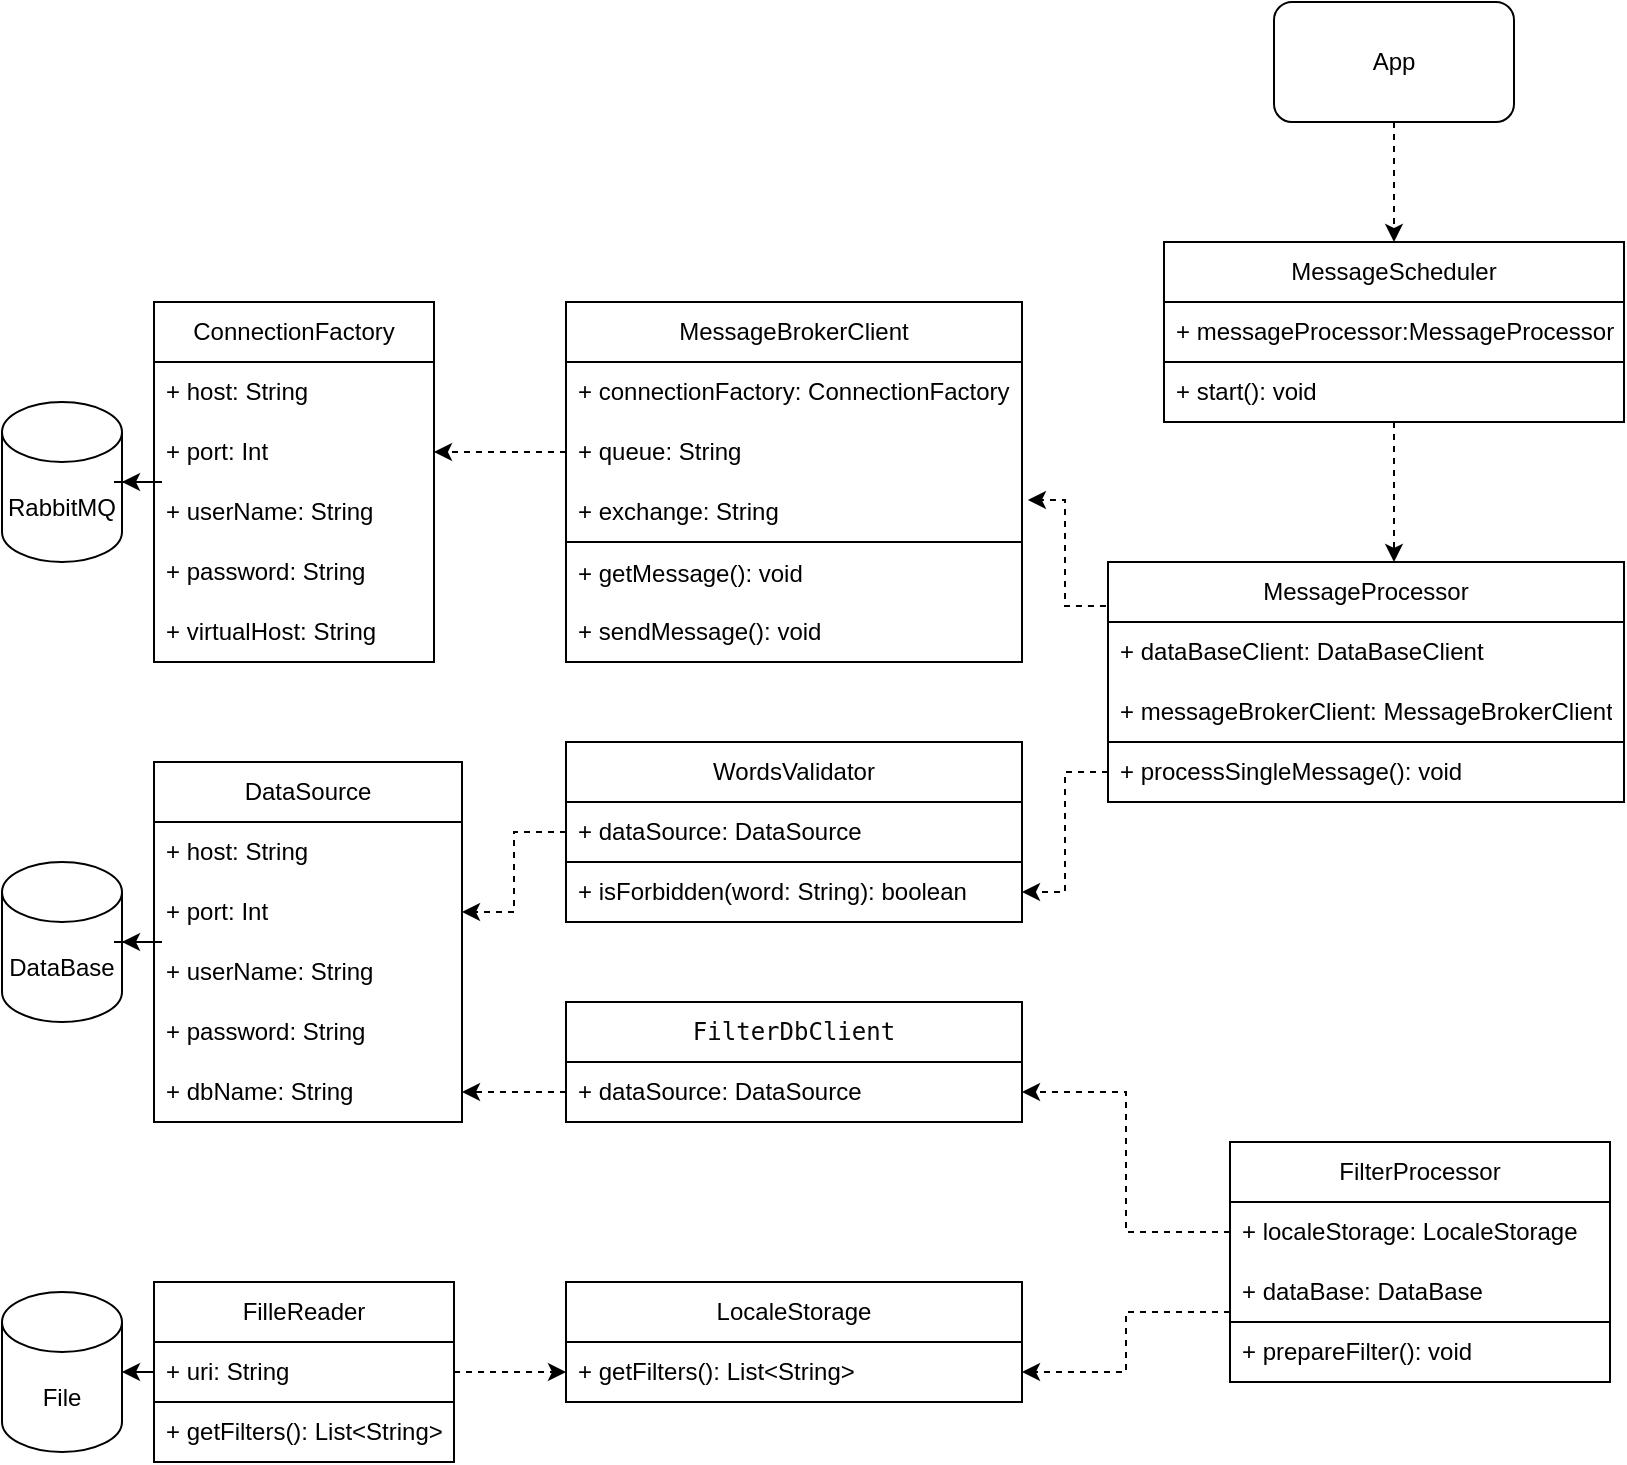 <mxfile version="21.1.2" type="device">
  <diagram name="Страница 1" id="-P6gbOxJJy1J6utzuR9m">
    <mxGraphModel dx="1066" dy="603" grid="1" gridSize="10" guides="1" tooltips="1" connect="1" arrows="1" fold="1" page="1" pageScale="1" pageWidth="827" pageHeight="1169" math="0" shadow="0">
      <root>
        <mxCell id="0" />
        <mxCell id="1" parent="0" />
        <mxCell id="lsH93bqC5HRhtQzN4ICv-4" value="RabbitMQ" style="shape=cylinder3;whiteSpace=wrap;html=1;boundedLbl=1;backgroundOutline=1;size=15;" parent="1" vertex="1">
          <mxGeometry x="8" y="330" width="60" height="80" as="geometry" />
        </mxCell>
        <mxCell id="lsH93bqC5HRhtQzN4ICv-5" value="DataBase" style="shape=cylinder3;whiteSpace=wrap;html=1;boundedLbl=1;backgroundOutline=1;size=15;" parent="1" vertex="1">
          <mxGeometry x="8" y="560" width="60" height="80" as="geometry" />
        </mxCell>
        <mxCell id="dRLCmQlrnTFA3Ao9wC05-29" value="" style="edgeStyle=orthogonalEdgeStyle;rounded=0;orthogonalLoop=1;jettySize=auto;html=1;" parent="1" source="lsH93bqC5HRhtQzN4ICv-29" target="lsH93bqC5HRhtQzN4ICv-4" edge="1">
          <mxGeometry relative="1" as="geometry" />
        </mxCell>
        <mxCell id="lsH93bqC5HRhtQzN4ICv-29" value="ConnectionFactory" style="swimlane;fontStyle=0;childLayout=stackLayout;horizontal=1;startSize=30;horizontalStack=0;resizeParent=1;resizeParentMax=0;resizeLast=0;collapsible=1;marginBottom=0;whiteSpace=wrap;html=1;" parent="1" vertex="1">
          <mxGeometry x="84" y="280" width="140" height="180" as="geometry">
            <mxRectangle x="150" y="100" width="140" height="30" as="alternateBounds" />
          </mxGeometry>
        </mxCell>
        <mxCell id="lsH93bqC5HRhtQzN4ICv-30" value="+ host: String" style="text;strokeColor=none;fillColor=none;align=left;verticalAlign=middle;spacingLeft=4;spacingRight=4;overflow=hidden;points=[[0,0.5],[1,0.5]];portConstraint=eastwest;rotatable=0;whiteSpace=wrap;html=1;" parent="lsH93bqC5HRhtQzN4ICv-29" vertex="1">
          <mxGeometry y="30" width="140" height="30" as="geometry" />
        </mxCell>
        <mxCell id="lsH93bqC5HRhtQzN4ICv-31" value="+ port: Int" style="text;strokeColor=none;fillColor=none;align=left;verticalAlign=middle;spacingLeft=4;spacingRight=4;overflow=hidden;points=[[0,0.5],[1,0.5]];portConstraint=eastwest;rotatable=0;whiteSpace=wrap;html=1;" parent="lsH93bqC5HRhtQzN4ICv-29" vertex="1">
          <mxGeometry y="60" width="140" height="30" as="geometry" />
        </mxCell>
        <mxCell id="lsH93bqC5HRhtQzN4ICv-32" value="+ userName: String" style="text;strokeColor=none;fillColor=none;align=left;verticalAlign=middle;spacingLeft=4;spacingRight=4;overflow=hidden;points=[[0,0.5],[1,0.5]];portConstraint=eastwest;rotatable=0;whiteSpace=wrap;html=1;" parent="lsH93bqC5HRhtQzN4ICv-29" vertex="1">
          <mxGeometry y="90" width="140" height="30" as="geometry" />
        </mxCell>
        <mxCell id="lsH93bqC5HRhtQzN4ICv-34" value="+ password: String" style="text;strokeColor=none;fillColor=none;align=left;verticalAlign=middle;spacingLeft=4;spacingRight=4;overflow=hidden;points=[[0,0.5],[1,0.5]];portConstraint=eastwest;rotatable=0;whiteSpace=wrap;html=1;" parent="lsH93bqC5HRhtQzN4ICv-29" vertex="1">
          <mxGeometry y="120" width="140" height="30" as="geometry" />
        </mxCell>
        <mxCell id="lsH93bqC5HRhtQzN4ICv-36" value="+ virtualHost: String" style="text;strokeColor=none;fillColor=none;align=left;verticalAlign=middle;spacingLeft=4;spacingRight=4;overflow=hidden;points=[[0,0.5],[1,0.5]];portConstraint=eastwest;rotatable=0;whiteSpace=wrap;html=1;" parent="lsH93bqC5HRhtQzN4ICv-29" vertex="1">
          <mxGeometry y="150" width="140" height="30" as="geometry" />
        </mxCell>
        <mxCell id="lsH93bqC5HRhtQzN4ICv-38" value="MessageBrokerClient" style="swimlane;fontStyle=0;childLayout=stackLayout;horizontal=1;startSize=30;horizontalStack=0;resizeParent=1;resizeParentMax=0;resizeLast=0;collapsible=1;marginBottom=0;whiteSpace=wrap;html=1;" parent="1" vertex="1">
          <mxGeometry x="290" y="280" width="228" height="180" as="geometry" />
        </mxCell>
        <mxCell id="lsH93bqC5HRhtQzN4ICv-39" value="+ connectionFactory:&amp;nbsp;ConnectionFactory" style="text;strokeColor=none;fillColor=none;align=left;verticalAlign=middle;spacingLeft=4;spacingRight=4;overflow=hidden;points=[[0,0.5],[1,0.5]];portConstraint=eastwest;rotatable=0;whiteSpace=wrap;html=1;" parent="lsH93bqC5HRhtQzN4ICv-38" vertex="1">
          <mxGeometry y="30" width="228" height="30" as="geometry" />
        </mxCell>
        <mxCell id="lsH93bqC5HRhtQzN4ICv-40" value="+ queue: String" style="text;strokeColor=none;fillColor=none;align=left;verticalAlign=middle;spacingLeft=4;spacingRight=4;overflow=hidden;points=[[0,0.5],[1,0.5]];portConstraint=eastwest;rotatable=0;whiteSpace=wrap;html=1;" parent="lsH93bqC5HRhtQzN4ICv-38" vertex="1">
          <mxGeometry y="60" width="228" height="30" as="geometry" />
        </mxCell>
        <mxCell id="lsH93bqC5HRhtQzN4ICv-41" value="+&amp;nbsp;exchange: String" style="text;strokeColor=none;fillColor=none;align=left;verticalAlign=middle;spacingLeft=4;spacingRight=4;overflow=hidden;points=[[0,0.5],[1,0.5]];portConstraint=eastwest;rotatable=0;whiteSpace=wrap;html=1;" parent="lsH93bqC5HRhtQzN4ICv-38" vertex="1">
          <mxGeometry y="90" width="228" height="30" as="geometry" />
        </mxCell>
        <mxCell id="lsH93bqC5HRhtQzN4ICv-45" value="+ getMessage(): void&lt;br&gt;&lt;br&gt;+ sendMessage(): void" style="text;strokeColor=default;fillColor=none;align=left;verticalAlign=middle;spacingLeft=4;spacingRight=4;overflow=hidden;points=[[0,0.5],[1,0.5]];portConstraint=eastwest;rotatable=0;whiteSpace=wrap;html=1;" parent="lsH93bqC5HRhtQzN4ICv-38" vertex="1">
          <mxGeometry y="120" width="228" height="60" as="geometry" />
        </mxCell>
        <mxCell id="lsH93bqC5HRhtQzN4ICv-60" value="MessageProcessor&lt;span style=&quot;color: rgb(31, 35, 40); font-family: ui-monospace, SFMono-Regular, &amp;quot;SF Mono&amp;quot;, Menlo, Consolas, &amp;quot;Liberation Mono&amp;quot;, monospace; text-align: start; background-color: rgb(255, 255, 255);&quot;&gt;&lt;/span&gt;" style="swimlane;fontStyle=0;childLayout=stackLayout;horizontal=1;startSize=30;horizontalStack=0;resizeParent=1;resizeParentMax=0;resizeLast=0;collapsible=1;marginBottom=0;whiteSpace=wrap;html=1;" parent="1" vertex="1">
          <mxGeometry x="561" y="410" width="258" height="120" as="geometry" />
        </mxCell>
        <mxCell id="lsH93bqC5HRhtQzN4ICv-61" value="+ dataBaseClient: DataBaseClient" style="text;strokeColor=none;fillColor=none;align=left;verticalAlign=middle;spacingLeft=4;spacingRight=4;overflow=hidden;points=[[0,0.5],[1,0.5]];portConstraint=eastwest;rotatable=0;whiteSpace=wrap;html=1;" parent="lsH93bqC5HRhtQzN4ICv-60" vertex="1">
          <mxGeometry y="30" width="258" height="30" as="geometry" />
        </mxCell>
        <mxCell id="lsH93bqC5HRhtQzN4ICv-62" value="+ messageBrokerClient:&amp;nbsp;MessageBrokerClient" style="text;strokeColor=none;fillColor=none;align=left;verticalAlign=middle;spacingLeft=4;spacingRight=4;overflow=hidden;points=[[0,0.5],[1,0.5]];portConstraint=eastwest;rotatable=0;whiteSpace=wrap;html=1;" parent="lsH93bqC5HRhtQzN4ICv-60" vertex="1">
          <mxGeometry y="60" width="258" height="30" as="geometry" />
        </mxCell>
        <mxCell id="lsH93bqC5HRhtQzN4ICv-64" value="+ processSingleMessage(): void" style="text;strokeColor=default;fillColor=none;align=left;verticalAlign=middle;spacingLeft=4;spacingRight=4;overflow=hidden;points=[[0,0.5],[1,0.5]];portConstraint=eastwest;rotatable=0;whiteSpace=wrap;html=1;" parent="lsH93bqC5HRhtQzN4ICv-60" vertex="1">
          <mxGeometry y="90" width="258" height="30" as="geometry" />
        </mxCell>
        <mxCell id="lsH93bqC5HRhtQzN4ICv-90" value="" style="edgeStyle=orthogonalEdgeStyle;rounded=0;orthogonalLoop=1;jettySize=auto;html=1;" parent="1" source="lsH93bqC5HRhtQzN4ICv-83" target="lsH93bqC5HRhtQzN4ICv-5" edge="1">
          <mxGeometry relative="1" as="geometry" />
        </mxCell>
        <mxCell id="lsH93bqC5HRhtQzN4ICv-83" value="DataSource" style="swimlane;fontStyle=0;childLayout=stackLayout;horizontal=1;startSize=30;horizontalStack=0;resizeParent=1;resizeParentMax=0;resizeLast=0;collapsible=1;marginBottom=0;whiteSpace=wrap;html=1;" parent="1" vertex="1">
          <mxGeometry x="84" y="510" width="154" height="180" as="geometry">
            <mxRectangle x="150" y="100" width="140" height="30" as="alternateBounds" />
          </mxGeometry>
        </mxCell>
        <mxCell id="lsH93bqC5HRhtQzN4ICv-84" value="+ host: String" style="text;strokeColor=none;fillColor=none;align=left;verticalAlign=middle;spacingLeft=4;spacingRight=4;overflow=hidden;points=[[0,0.5],[1,0.5]];portConstraint=eastwest;rotatable=0;whiteSpace=wrap;html=1;" parent="lsH93bqC5HRhtQzN4ICv-83" vertex="1">
          <mxGeometry y="30" width="154" height="30" as="geometry" />
        </mxCell>
        <mxCell id="lsH93bqC5HRhtQzN4ICv-85" value="+ port: Int" style="text;strokeColor=none;fillColor=none;align=left;verticalAlign=middle;spacingLeft=4;spacingRight=4;overflow=hidden;points=[[0,0.5],[1,0.5]];portConstraint=eastwest;rotatable=0;whiteSpace=wrap;html=1;" parent="lsH93bqC5HRhtQzN4ICv-83" vertex="1">
          <mxGeometry y="60" width="154" height="30" as="geometry" />
        </mxCell>
        <mxCell id="lsH93bqC5HRhtQzN4ICv-86" value="+ userName: String" style="text;strokeColor=none;fillColor=none;align=left;verticalAlign=middle;spacingLeft=4;spacingRight=4;overflow=hidden;points=[[0,0.5],[1,0.5]];portConstraint=eastwest;rotatable=0;whiteSpace=wrap;html=1;" parent="lsH93bqC5HRhtQzN4ICv-83" vertex="1">
          <mxGeometry y="90" width="154" height="30" as="geometry" />
        </mxCell>
        <mxCell id="lsH93bqC5HRhtQzN4ICv-87" value="+ password: String" style="text;strokeColor=none;fillColor=none;align=left;verticalAlign=middle;spacingLeft=4;spacingRight=4;overflow=hidden;points=[[0,0.5],[1,0.5]];portConstraint=eastwest;rotatable=0;whiteSpace=wrap;html=1;" parent="lsH93bqC5HRhtQzN4ICv-83" vertex="1">
          <mxGeometry y="120" width="154" height="30" as="geometry" />
        </mxCell>
        <mxCell id="lsH93bqC5HRhtQzN4ICv-88" value="+ dbName: String" style="text;strokeColor=none;fillColor=none;align=left;verticalAlign=middle;spacingLeft=4;spacingRight=4;overflow=hidden;points=[[0,0.5],[1,0.5]];portConstraint=eastwest;rotatable=0;whiteSpace=wrap;html=1;" parent="lsH93bqC5HRhtQzN4ICv-83" vertex="1">
          <mxGeometry y="150" width="154" height="30" as="geometry" />
        </mxCell>
        <mxCell id="dRLCmQlrnTFA3Ao9wC05-1" value="File" style="shape=cylinder3;whiteSpace=wrap;html=1;boundedLbl=1;backgroundOutline=1;size=15;" parent="1" vertex="1">
          <mxGeometry x="8" y="775" width="60" height="80" as="geometry" />
        </mxCell>
        <mxCell id="dRLCmQlrnTFA3Ao9wC05-22" value="" style="edgeStyle=orthogonalEdgeStyle;rounded=0;orthogonalLoop=1;jettySize=auto;html=1;dashed=1;" parent="1" source="dRLCmQlrnTFA3Ao9wC05-2" target="dRLCmQlrnTFA3Ao9wC05-7" edge="1">
          <mxGeometry relative="1" as="geometry" />
        </mxCell>
        <mxCell id="dRLCmQlrnTFA3Ao9wC05-2" value="FilleReader" style="swimlane;fontStyle=0;childLayout=stackLayout;horizontal=1;startSize=30;horizontalStack=0;resizeParent=1;resizeParentMax=0;resizeLast=0;collapsible=1;marginBottom=0;whiteSpace=wrap;html=1;" parent="1" vertex="1">
          <mxGeometry x="84" y="770" width="150" height="90" as="geometry" />
        </mxCell>
        <mxCell id="dRLCmQlrnTFA3Ao9wC05-3" value="+ uri: String" style="text;strokeColor=none;fillColor=none;align=left;verticalAlign=middle;spacingLeft=4;spacingRight=4;overflow=hidden;points=[[0,0.5],[1,0.5]];portConstraint=eastwest;rotatable=0;whiteSpace=wrap;html=1;" parent="dRLCmQlrnTFA3Ao9wC05-2" vertex="1">
          <mxGeometry y="30" width="150" height="30" as="geometry" />
        </mxCell>
        <mxCell id="dRLCmQlrnTFA3Ao9wC05-4" value="+ getFilters(): List&amp;lt;String&amp;gt;" style="text;strokeColor=default;fillColor=none;align=left;verticalAlign=middle;spacingLeft=4;spacingRight=4;overflow=hidden;points=[[0,0.5],[1,0.5]];portConstraint=eastwest;rotatable=0;whiteSpace=wrap;html=1;" parent="dRLCmQlrnTFA3Ao9wC05-2" vertex="1">
          <mxGeometry y="60" width="150" height="30" as="geometry" />
        </mxCell>
        <mxCell id="dRLCmQlrnTFA3Ao9wC05-6" value="LocaleStorage" style="swimlane;fontStyle=0;childLayout=stackLayout;horizontal=1;startSize=30;horizontalStack=0;resizeParent=1;resizeParentMax=0;resizeLast=0;collapsible=1;marginBottom=0;whiteSpace=wrap;html=1;" parent="1" vertex="1">
          <mxGeometry x="290" y="770" width="228" height="60" as="geometry" />
        </mxCell>
        <mxCell id="dRLCmQlrnTFA3Ao9wC05-7" value="+ getFilters(): List&amp;lt;String&amp;gt;" style="text;strokeColor=none;fillColor=none;align=left;verticalAlign=middle;spacingLeft=4;spacingRight=4;overflow=hidden;points=[[0,0.5],[1,0.5]];portConstraint=eastwest;rotatable=0;whiteSpace=wrap;html=1;" parent="dRLCmQlrnTFA3Ao9wC05-6" vertex="1">
          <mxGeometry y="30" width="228" height="30" as="geometry" />
        </mxCell>
        <mxCell id="dRLCmQlrnTFA3Ao9wC05-12" value="" style="endArrow=classic;html=1;rounded=0;entryX=1;entryY=0.5;entryDx=0;entryDy=0;entryPerimeter=0;" parent="1" source="dRLCmQlrnTFA3Ao9wC05-2" target="dRLCmQlrnTFA3Ao9wC05-1" edge="1">
          <mxGeometry width="50" height="50" relative="1" as="geometry">
            <mxPoint x="378" y="795" as="sourcePoint" />
            <mxPoint x="428" y="745" as="targetPoint" />
          </mxGeometry>
        </mxCell>
        <mxCell id="dRLCmQlrnTFA3Ao9wC05-50" value="" style="edgeStyle=orthogonalEdgeStyle;rounded=0;orthogonalLoop=1;jettySize=auto;html=1;exitX=0;exitY=0.5;exitDx=0;exitDy=0;dashed=1;entryX=1;entryY=0.5;entryDx=0;entryDy=0;" parent="1" source="dRLCmQlrnTFA3Ao9wC05-17" target="dRLCmQlrnTFA3Ao9wC05-56" edge="1">
          <mxGeometry relative="1" as="geometry" />
        </mxCell>
        <mxCell id="dRLCmQlrnTFA3Ao9wC05-16" value="FilterProcessor" style="swimlane;fontStyle=0;childLayout=stackLayout;horizontal=1;startSize=30;horizontalStack=0;resizeParent=1;resizeParentMax=0;resizeLast=0;collapsible=1;marginBottom=0;whiteSpace=wrap;html=1;" parent="1" vertex="1">
          <mxGeometry x="622" y="700" width="190" height="120" as="geometry" />
        </mxCell>
        <mxCell id="dRLCmQlrnTFA3Ao9wC05-17" value="+ localeStorage:&amp;nbsp;LocaleStorage" style="text;strokeColor=none;fillColor=none;align=left;verticalAlign=middle;spacingLeft=4;spacingRight=4;overflow=hidden;points=[[0,0.5],[1,0.5]];portConstraint=eastwest;rotatable=0;whiteSpace=wrap;html=1;" parent="dRLCmQlrnTFA3Ao9wC05-16" vertex="1">
          <mxGeometry y="30" width="190" height="30" as="geometry" />
        </mxCell>
        <mxCell id="dRLCmQlrnTFA3Ao9wC05-18" value="+ dataBase: DataBase" style="text;strokeColor=none;fillColor=none;align=left;verticalAlign=middle;spacingLeft=4;spacingRight=4;overflow=hidden;points=[[0,0.5],[1,0.5]];portConstraint=eastwest;rotatable=0;whiteSpace=wrap;html=1;" parent="dRLCmQlrnTFA3Ao9wC05-16" vertex="1">
          <mxGeometry y="60" width="190" height="30" as="geometry" />
        </mxCell>
        <mxCell id="dRLCmQlrnTFA3Ao9wC05-19" value="+ prepareFilter(): void" style="text;strokeColor=default;fillColor=none;align=left;verticalAlign=middle;spacingLeft=4;spacingRight=4;overflow=hidden;points=[[0,0.5],[1,0.5]];portConstraint=eastwest;rotatable=0;whiteSpace=wrap;html=1;" parent="dRLCmQlrnTFA3Ao9wC05-16" vertex="1">
          <mxGeometry y="90" width="190" height="30" as="geometry" />
        </mxCell>
        <mxCell id="dRLCmQlrnTFA3Ao9wC05-36" value="" style="edgeStyle=orthogonalEdgeStyle;rounded=0;orthogonalLoop=1;jettySize=auto;html=1;exitX=0;exitY=0.5;exitDx=0;exitDy=0;dashed=1;" parent="1" source="lsH93bqC5HRhtQzN4ICv-40" target="lsH93bqC5HRhtQzN4ICv-31" edge="1">
          <mxGeometry relative="1" as="geometry" />
        </mxCell>
        <mxCell id="dRLCmQlrnTFA3Ao9wC05-37" value="&lt;div style=&quot;background-color: rgb(255, 255, 255); color: rgb(8, 8, 8); font-family: &amp;quot;JetBrains Mono&amp;quot;, monospace;&quot;&gt;FilterDbClient&lt;/div&gt;" style="swimlane;fontStyle=0;childLayout=stackLayout;horizontal=1;startSize=30;horizontalStack=0;resizeParent=1;resizeParentMax=0;resizeLast=0;collapsible=1;marginBottom=0;whiteSpace=wrap;html=1;" parent="1" vertex="1">
          <mxGeometry x="290" y="630" width="228" height="60" as="geometry" />
        </mxCell>
        <mxCell id="dRLCmQlrnTFA3Ao9wC05-56" value="+ dataSource:&amp;nbsp;DataSource" style="text;strokeColor=default;fillColor=none;align=left;verticalAlign=middle;spacingLeft=4;spacingRight=4;overflow=hidden;points=[[0,0.5],[1,0.5]];portConstraint=eastwest;rotatable=0;whiteSpace=wrap;html=1;" parent="dRLCmQlrnTFA3Ao9wC05-37" vertex="1">
          <mxGeometry y="30" width="228" height="30" as="geometry" />
        </mxCell>
        <mxCell id="dRLCmQlrnTFA3Ao9wC05-41" value="WordsValidator" style="swimlane;fontStyle=0;childLayout=stackLayout;horizontal=1;startSize=30;horizontalStack=0;resizeParent=1;resizeParentMax=0;resizeLast=0;collapsible=1;marginBottom=0;whiteSpace=wrap;html=1;" parent="1" vertex="1">
          <mxGeometry x="290" y="500" width="228" height="90" as="geometry" />
        </mxCell>
        <mxCell id="dRLCmQlrnTFA3Ao9wC05-55" value="+ dataSource:&amp;nbsp;DataSource" style="text;strokeColor=default;fillColor=none;align=left;verticalAlign=middle;spacingLeft=4;spacingRight=4;overflow=hidden;points=[[0,0.5],[1,0.5]];portConstraint=eastwest;rotatable=0;whiteSpace=wrap;html=1;" parent="dRLCmQlrnTFA3Ao9wC05-41" vertex="1">
          <mxGeometry y="30" width="228" height="30" as="geometry" />
        </mxCell>
        <mxCell id="dRLCmQlrnTFA3Ao9wC05-44" value="+ isForbidden(word: String): boolean" style="text;strokeColor=default;fillColor=none;align=left;verticalAlign=middle;spacingLeft=4;spacingRight=4;overflow=hidden;points=[[0,0.5],[1,0.5]];portConstraint=eastwest;rotatable=0;whiteSpace=wrap;html=1;" parent="dRLCmQlrnTFA3Ao9wC05-41" vertex="1">
          <mxGeometry y="60" width="228" height="30" as="geometry" />
        </mxCell>
        <mxCell id="dRLCmQlrnTFA3Ao9wC05-51" value="" style="edgeStyle=orthogonalEdgeStyle;rounded=0;orthogonalLoop=1;jettySize=auto;html=1;exitX=0;exitY=-0.167;exitDx=0;exitDy=0;exitPerimeter=0;dashed=1;" parent="1" source="dRLCmQlrnTFA3Ao9wC05-19" target="dRLCmQlrnTFA3Ao9wC05-7" edge="1">
          <mxGeometry relative="1" as="geometry" />
        </mxCell>
        <mxCell id="dRLCmQlrnTFA3Ao9wC05-52" value="" style="edgeStyle=orthogonalEdgeStyle;rounded=0;orthogonalLoop=1;jettySize=auto;html=1;entryX=1.013;entryY=0.3;entryDx=0;entryDy=0;dashed=1;exitX=-0.004;exitY=0.183;exitDx=0;exitDy=0;exitPerimeter=0;entryPerimeter=0;" parent="1" source="lsH93bqC5HRhtQzN4ICv-60" target="lsH93bqC5HRhtQzN4ICv-41" edge="1">
          <mxGeometry relative="1" as="geometry" />
        </mxCell>
        <mxCell id="dRLCmQlrnTFA3Ao9wC05-72" value="" style="edgeStyle=orthogonalEdgeStyle;rounded=0;orthogonalLoop=1;jettySize=auto;html=1;entryX=0.5;entryY=0;entryDx=0;entryDy=0;dashed=1;" parent="1" source="dRLCmQlrnTFA3Ao9wC05-57" target="dRLCmQlrnTFA3Ao9wC05-59" edge="1">
          <mxGeometry relative="1" as="geometry" />
        </mxCell>
        <mxCell id="dRLCmQlrnTFA3Ao9wC05-57" value="App" style="rounded=1;whiteSpace=wrap;html=1;" parent="1" vertex="1">
          <mxGeometry x="644" y="130" width="120" height="60" as="geometry" />
        </mxCell>
        <mxCell id="dRLCmQlrnTFA3Ao9wC05-71" value="" style="edgeStyle=orthogonalEdgeStyle;rounded=0;orthogonalLoop=1;jettySize=auto;html=1;dashed=1;" parent="1" source="dRLCmQlrnTFA3Ao9wC05-59" edge="1">
          <mxGeometry relative="1" as="geometry">
            <mxPoint x="704" y="410" as="targetPoint" />
          </mxGeometry>
        </mxCell>
        <mxCell id="dRLCmQlrnTFA3Ao9wC05-59" value="MessageScheduler" style="swimlane;fontStyle=0;childLayout=stackLayout;horizontal=1;startSize=30;horizontalStack=0;resizeParent=1;resizeParentMax=0;resizeLast=0;collapsible=1;marginBottom=0;whiteSpace=wrap;html=1;" parent="1" vertex="1">
          <mxGeometry x="589" y="250" width="230" height="90" as="geometry" />
        </mxCell>
        <mxCell id="dRLCmQlrnTFA3Ao9wC05-60" value="+ messageProcessor:MessageProcessor" style="text;strokeColor=none;fillColor=none;align=left;verticalAlign=middle;spacingLeft=4;spacingRight=4;overflow=hidden;points=[[0,0.5],[1,0.5]];portConstraint=eastwest;rotatable=0;whiteSpace=wrap;html=1;" parent="dRLCmQlrnTFA3Ao9wC05-59" vertex="1">
          <mxGeometry y="30" width="230" height="30" as="geometry" />
        </mxCell>
        <mxCell id="dRLCmQlrnTFA3Ao9wC05-61" value="+ start(): void" style="text;strokeColor=default;fillColor=none;align=left;verticalAlign=middle;spacingLeft=4;spacingRight=4;overflow=hidden;points=[[0,0.5],[1,0.5]];portConstraint=eastwest;rotatable=0;whiteSpace=wrap;html=1;" parent="dRLCmQlrnTFA3Ao9wC05-59" vertex="1">
          <mxGeometry y="60" width="230" height="30" as="geometry" />
        </mxCell>
        <mxCell id="dRLCmQlrnTFA3Ao9wC05-65" value="" style="edgeStyle=orthogonalEdgeStyle;rounded=0;orthogonalLoop=1;jettySize=auto;html=1;dashed=1;" parent="1" source="lsH93bqC5HRhtQzN4ICv-64" target="dRLCmQlrnTFA3Ao9wC05-44" edge="1">
          <mxGeometry relative="1" as="geometry" />
        </mxCell>
        <mxCell id="dRLCmQlrnTFA3Ao9wC05-68" value="" style="edgeStyle=orthogonalEdgeStyle;rounded=0;orthogonalLoop=1;jettySize=auto;html=1;dashed=1;" parent="1" source="dRLCmQlrnTFA3Ao9wC05-55" target="lsH93bqC5HRhtQzN4ICv-85" edge="1">
          <mxGeometry relative="1" as="geometry" />
        </mxCell>
        <mxCell id="dRLCmQlrnTFA3Ao9wC05-69" value="" style="edgeStyle=orthogonalEdgeStyle;rounded=0;orthogonalLoop=1;jettySize=auto;html=1;dashed=1;exitX=0;exitY=0.5;exitDx=0;exitDy=0;" parent="1" source="dRLCmQlrnTFA3Ao9wC05-56" target="lsH93bqC5HRhtQzN4ICv-88" edge="1">
          <mxGeometry relative="1" as="geometry" />
        </mxCell>
      </root>
    </mxGraphModel>
  </diagram>
</mxfile>
